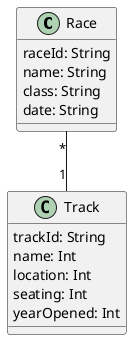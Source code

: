 @startuml "RaceTrack"


class Race{
  raceId: String
  name: String
  class: String
  date: String
}

class Track{
  trackId: String
  name: Int
  location: Int
  seating: Int
  yearOpened: Int
}



Race "*" -- "1" Track


@enduml